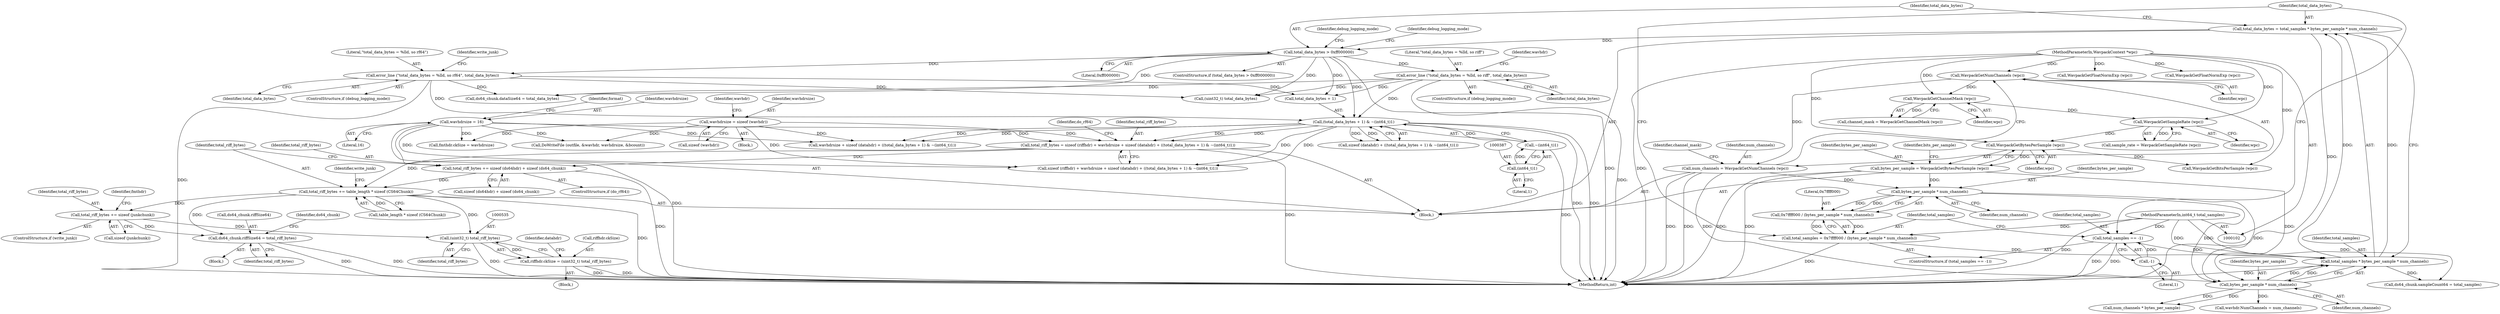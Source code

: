 digraph "0_WavPack_d5bf76b5a88d044a1be1d5656698e3ba737167e5_0@API" {
"1000391" [label="(Call,total_riff_bytes += sizeof (ds64hdr) + sizeof (ds64_chunk))"];
"1000371" [label="(Call,total_riff_bytes = sizeof (riffhdr) + wavhdrsize + sizeof (datahdr) + ((total_data_bytes + 1) & ~(int64_t)1))"];
"1000165" [label="(Call,wavhdrsize = 16)"];
"1000272" [label="(Call,wavhdrsize = sizeof (wavhdr))"];
"1000381" [label="(Call,(total_data_bytes + 1) & ~(int64_t)1)"];
"1000208" [label="(Call,error_line (\"total_data_bytes = %lld, so rf64\", total_data_bytes))"];
"1000202" [label="(Call,total_data_bytes > 0xff000000)"];
"1000194" [label="(Call,total_data_bytes = total_samples * bytes_per_sample * num_channels)"];
"1000196" [label="(Call,total_samples * bytes_per_sample * num_channels)"];
"1000187" [label="(Call,total_samples = 0x7ffff000 / (bytes_per_sample * num_channels))"];
"1000189" [label="(Call,0x7ffff000 / (bytes_per_sample * num_channels))"];
"1000191" [label="(Call,bytes_per_sample * num_channels)"];
"1000147" [label="(Call,bytes_per_sample = WavpackGetBytesPerSample (wpc))"];
"1000149" [label="(Call,WavpackGetBytesPerSample (wpc))"];
"1000144" [label="(Call,WavpackGetSampleRate (wpc))"];
"1000139" [label="(Call,WavpackGetChannelMask (wpc))"];
"1000134" [label="(Call,WavpackGetNumChannels (wpc))"];
"1000104" [label="(MethodParameterIn,WavpackContext *wpc)"];
"1000132" [label="(Call,num_channels = WavpackGetNumChannels (wpc))"];
"1000105" [label="(MethodParameterIn,int64_t total_samples)"];
"1000183" [label="(Call,total_samples == -1)"];
"1000185" [label="(Call,-1)"];
"1000198" [label="(Call,bytes_per_sample * num_channels)"];
"1000220" [label="(Call,error_line (\"total_data_bytes = %lld, so riff\", total_data_bytes))"];
"1000385" [label="(Call,~(int64_t)1)"];
"1000386" [label="(Call,(int64_t)1)"];
"1000398" [label="(Call,total_riff_bytes += table_length * sizeof (CS64Chunk))"];
"1000406" [label="(Call,total_riff_bytes += sizeof (junkchunk))"];
"1000484" [label="(Call,ds64_chunk.riffSize64 = total_riff_bytes)"];
"1000534" [label="(Call,(uint32_t) total_riff_bytes)"];
"1000530" [label="(Call,riffhdr.ckSize = (uint32_t) total_riff_bytes)"];
"1000147" [label="(Call,bytes_per_sample = WavpackGetBytesPerSample (wpc))"];
"1000203" [label="(Identifier,total_data_bytes)"];
"1000246" [label="(Call,num_channels * bytes_per_sample)"];
"1000142" [label="(Call,sample_rate = WavpackGetSampleRate (wpc))"];
"1000412" [label="(Identifier,fmthdr)"];
"1000145" [label="(Identifier,wpc)"];
"1000204" [label="(Literal,0xff000000)"];
"1000192" [label="(Identifier,bytes_per_sample)"];
"1000194" [label="(Call,total_data_bytes = total_samples * bytes_per_sample * num_channels)"];
"1000389" [label="(ControlStructure,if (do_rf64))"];
"1000392" [label="(Identifier,total_riff_bytes)"];
"1000534" [label="(Call,(uint32_t) total_riff_bytes)"];
"1000139" [label="(Call,WavpackGetChannelMask (wpc))"];
"1000390" [label="(Identifier,do_rf64)"];
"1000195" [label="(Identifier,total_data_bytes)"];
"1000224" [label="(Identifier,wavhdr)"];
"1000461" [label="(Block,)"];
"1000529" [label="(Block,)"];
"1000271" [label="(Block,)"];
"1000140" [label="(Identifier,wpc)"];
"1000196" [label="(Call,total_samples * bytes_per_sample * num_channels)"];
"1000183" [label="(Call,total_samples == -1)"];
"1000167" [label="(Literal,16)"];
"1000485" [label="(Call,ds64_chunk.riffSize64)"];
"1000206" [label="(ControlStructure,if (debug_logging_mode))"];
"1000400" [label="(Call,table_length * sizeof (CS64Chunk))"];
"1000207" [label="(Identifier,debug_logging_mode)"];
"1000404" [label="(ControlStructure,if (write_junk))"];
"1000373" [label="(Call,sizeof (riffhdr) + wavhdrsize + sizeof (datahdr) + ((total_data_bytes + 1) & ~(int64_t)1))"];
"1000149" [label="(Call,WavpackGetBytesPerSample (wpc))"];
"1000539" [label="(Identifier,datahdr)"];
"1000382" [label="(Call,total_data_bytes + 1)"];
"1000138" [label="(Identifier,channel_mask)"];
"1000484" [label="(Call,ds64_chunk.riffSize64 = total_riff_bytes)"];
"1000530" [label="(Call,riffhdr.ckSize = (uint32_t) total_riff_bytes)"];
"1000166" [label="(Identifier,wavhdrsize)"];
"1000153" [label="(Identifier,bits_per_sample)"];
"1000221" [label="(Literal,\"total_data_bytes = %lld, so riff\")"];
"1000150" [label="(Identifier,wpc)"];
"1000144" [label="(Call,WavpackGetSampleRate (wpc))"];
"1000135" [label="(Identifier,wpc)"];
"1000199" [label="(Identifier,bytes_per_sample)"];
"1000273" [label="(Identifier,wavhdrsize)"];
"1000488" [label="(Identifier,total_riff_bytes)"];
"1000230" [label="(Call,wavhdr.NumChannels = num_channels)"];
"1000693" [label="(Call,DoWriteFile (outfile, &wavhdr, wavhdrsize, &bcount))"];
"1000725" [label="(MethodReturn,int)"];
"1000220" [label="(Call,error_line (\"total_data_bytes = %lld, so riff\", total_data_bytes))"];
"1000388" [label="(Literal,1)"];
"1000371" [label="(Call,total_riff_bytes = sizeof (riffhdr) + wavhdrsize + sizeof (datahdr) + ((total_data_bytes + 1) & ~(int64_t)1))"];
"1000154" [label="(Call,WavpackGetBitsPerSample (wpc))"];
"1000385" [label="(Call,~(int64_t)1)"];
"1000391" [label="(Call,total_riff_bytes += sizeof (ds64hdr) + sizeof (ds64_chunk))"];
"1000408" [label="(Call,sizeof (junkchunk))"];
"1000174" [label="(Call,WavpackGetFloatNormExp (wpc))"];
"1000372" [label="(Identifier,total_riff_bytes)"];
"1000218" [label="(ControlStructure,if (debug_logging_mode))"];
"1000191" [label="(Call,bytes_per_sample * num_channels)"];
"1000386" [label="(Call,(int64_t)1)"];
"1000210" [label="(Identifier,total_data_bytes)"];
"1000105" [label="(MethodParameterIn,int64_t total_samples)"];
"1000219" [label="(Identifier,debug_logging_mode)"];
"1000399" [label="(Identifier,total_riff_bytes)"];
"1000134" [label="(Call,WavpackGetNumChannels (wpc))"];
"1000202" [label="(Call,total_data_bytes > 0xff000000)"];
"1000137" [label="(Call,channel_mask = WavpackGetChannelMask (wpc))"];
"1000148" [label="(Identifier,bytes_per_sample)"];
"1000222" [label="(Identifier,total_data_bytes)"];
"1000198" [label="(Call,bytes_per_sample * num_channels)"];
"1000160" [label="(Call,WavpackGetFloatNormExp (wpc))"];
"1000398" [label="(Call,total_riff_bytes += table_length * sizeof (CS64Chunk))"];
"1000184" [label="(Identifier,total_samples)"];
"1000165" [label="(Call,wavhdrsize = 16)"];
"1000208" [label="(Call,error_line (\"total_data_bytes = %lld, so rf64\", total_data_bytes))"];
"1000104" [label="(MethodParameterIn,WavpackContext *wpc)"];
"1000381" [label="(Call,(total_data_bytes + 1) & ~(int64_t)1)"];
"1000182" [label="(ControlStructure,if (total_samples == -1))"];
"1000209" [label="(Literal,\"total_data_bytes = %lld, so rf64\")"];
"1000428" [label="(Call,fmthdr.ckSize = wavhdrsize)"];
"1000376" [label="(Call,wavhdrsize + sizeof (datahdr) + ((total_data_bytes + 1) & ~(int64_t)1))"];
"1000494" [label="(Call,ds64_chunk.sampleCount64 = total_samples)"];
"1000378" [label="(Call,sizeof (datahdr) + ((total_data_bytes + 1) & ~(int64_t)1))"];
"1000193" [label="(Identifier,num_channels)"];
"1000186" [label="(Literal,1)"];
"1000405" [label="(Identifier,write_junk)"];
"1000197" [label="(Identifier,total_samples)"];
"1000190" [label="(Literal,0x7ffff000)"];
"1000278" [label="(Identifier,wavhdr)"];
"1000536" [label="(Identifier,total_riff_bytes)"];
"1000133" [label="(Identifier,num_channels)"];
"1000185" [label="(Call,-1)"];
"1000132" [label="(Call,num_channels = WavpackGetNumChannels (wpc))"];
"1000491" [label="(Identifier,ds64_chunk)"];
"1000189" [label="(Call,0x7ffff000 / (bytes_per_sample * num_channels))"];
"1000201" [label="(ControlStructure,if (total_data_bytes > 0xff000000))"];
"1000406" [label="(Call,total_riff_bytes += sizeof (junkchunk))"];
"1000200" [label="(Identifier,num_channels)"];
"1000531" [label="(Call,riffhdr.ckSize)"];
"1000274" [label="(Call,sizeof (wavhdr))"];
"1000541" [label="(Call,(uint32_t) total_data_bytes)"];
"1000212" [label="(Identifier,write_junk)"];
"1000107" [label="(Block,)"];
"1000407" [label="(Identifier,total_riff_bytes)"];
"1000188" [label="(Identifier,total_samples)"];
"1000272" [label="(Call,wavhdrsize = sizeof (wavhdr))"];
"1000393" [label="(Call,sizeof (ds64hdr) + sizeof (ds64_chunk))"];
"1000187" [label="(Call,total_samples = 0x7ffff000 / (bytes_per_sample * num_channels))"];
"1000171" [label="(Identifier,format)"];
"1000489" [label="(Call,ds64_chunk.dataSize64 = total_data_bytes)"];
"1000391" -> "1000389"  [label="AST: "];
"1000391" -> "1000393"  [label="CFG: "];
"1000392" -> "1000391"  [label="AST: "];
"1000393" -> "1000391"  [label="AST: "];
"1000399" -> "1000391"  [label="CFG: "];
"1000391" -> "1000725"  [label="DDG: "];
"1000371" -> "1000391"  [label="DDG: "];
"1000391" -> "1000398"  [label="DDG: "];
"1000371" -> "1000107"  [label="AST: "];
"1000371" -> "1000373"  [label="CFG: "];
"1000372" -> "1000371"  [label="AST: "];
"1000373" -> "1000371"  [label="AST: "];
"1000390" -> "1000371"  [label="CFG: "];
"1000371" -> "1000725"  [label="DDG: "];
"1000165" -> "1000371"  [label="DDG: "];
"1000272" -> "1000371"  [label="DDG: "];
"1000381" -> "1000371"  [label="DDG: "];
"1000381" -> "1000371"  [label="DDG: "];
"1000371" -> "1000398"  [label="DDG: "];
"1000165" -> "1000107"  [label="AST: "];
"1000165" -> "1000167"  [label="CFG: "];
"1000166" -> "1000165"  [label="AST: "];
"1000167" -> "1000165"  [label="AST: "];
"1000171" -> "1000165"  [label="CFG: "];
"1000165" -> "1000725"  [label="DDG: "];
"1000165" -> "1000373"  [label="DDG: "];
"1000165" -> "1000376"  [label="DDG: "];
"1000165" -> "1000428"  [label="DDG: "];
"1000165" -> "1000693"  [label="DDG: "];
"1000272" -> "1000271"  [label="AST: "];
"1000272" -> "1000274"  [label="CFG: "];
"1000273" -> "1000272"  [label="AST: "];
"1000274" -> "1000272"  [label="AST: "];
"1000278" -> "1000272"  [label="CFG: "];
"1000272" -> "1000373"  [label="DDG: "];
"1000272" -> "1000376"  [label="DDG: "];
"1000272" -> "1000428"  [label="DDG: "];
"1000272" -> "1000693"  [label="DDG: "];
"1000381" -> "1000378"  [label="AST: "];
"1000381" -> "1000385"  [label="CFG: "];
"1000382" -> "1000381"  [label="AST: "];
"1000385" -> "1000381"  [label="AST: "];
"1000378" -> "1000381"  [label="CFG: "];
"1000381" -> "1000725"  [label="DDG: "];
"1000381" -> "1000725"  [label="DDG: "];
"1000381" -> "1000373"  [label="DDG: "];
"1000381" -> "1000373"  [label="DDG: "];
"1000381" -> "1000376"  [label="DDG: "];
"1000381" -> "1000376"  [label="DDG: "];
"1000381" -> "1000378"  [label="DDG: "];
"1000381" -> "1000378"  [label="DDG: "];
"1000208" -> "1000381"  [label="DDG: "];
"1000202" -> "1000381"  [label="DDG: "];
"1000220" -> "1000381"  [label="DDG: "];
"1000385" -> "1000381"  [label="DDG: "];
"1000208" -> "1000206"  [label="AST: "];
"1000208" -> "1000210"  [label="CFG: "];
"1000209" -> "1000208"  [label="AST: "];
"1000210" -> "1000208"  [label="AST: "];
"1000212" -> "1000208"  [label="CFG: "];
"1000208" -> "1000725"  [label="DDG: "];
"1000202" -> "1000208"  [label="DDG: "];
"1000208" -> "1000382"  [label="DDG: "];
"1000208" -> "1000489"  [label="DDG: "];
"1000208" -> "1000541"  [label="DDG: "];
"1000202" -> "1000201"  [label="AST: "];
"1000202" -> "1000204"  [label="CFG: "];
"1000203" -> "1000202"  [label="AST: "];
"1000204" -> "1000202"  [label="AST: "];
"1000207" -> "1000202"  [label="CFG: "];
"1000219" -> "1000202"  [label="CFG: "];
"1000202" -> "1000725"  [label="DDG: "];
"1000194" -> "1000202"  [label="DDG: "];
"1000202" -> "1000220"  [label="DDG: "];
"1000202" -> "1000382"  [label="DDG: "];
"1000202" -> "1000489"  [label="DDG: "];
"1000202" -> "1000541"  [label="DDG: "];
"1000194" -> "1000107"  [label="AST: "];
"1000194" -> "1000196"  [label="CFG: "];
"1000195" -> "1000194"  [label="AST: "];
"1000196" -> "1000194"  [label="AST: "];
"1000203" -> "1000194"  [label="CFG: "];
"1000194" -> "1000725"  [label="DDG: "];
"1000196" -> "1000194"  [label="DDG: "];
"1000196" -> "1000194"  [label="DDG: "];
"1000196" -> "1000198"  [label="CFG: "];
"1000197" -> "1000196"  [label="AST: "];
"1000198" -> "1000196"  [label="AST: "];
"1000196" -> "1000725"  [label="DDG: "];
"1000187" -> "1000196"  [label="DDG: "];
"1000183" -> "1000196"  [label="DDG: "];
"1000105" -> "1000196"  [label="DDG: "];
"1000198" -> "1000196"  [label="DDG: "];
"1000198" -> "1000196"  [label="DDG: "];
"1000196" -> "1000494"  [label="DDG: "];
"1000187" -> "1000182"  [label="AST: "];
"1000187" -> "1000189"  [label="CFG: "];
"1000188" -> "1000187"  [label="AST: "];
"1000189" -> "1000187"  [label="AST: "];
"1000195" -> "1000187"  [label="CFG: "];
"1000187" -> "1000725"  [label="DDG: "];
"1000189" -> "1000187"  [label="DDG: "];
"1000189" -> "1000187"  [label="DDG: "];
"1000105" -> "1000187"  [label="DDG: "];
"1000189" -> "1000191"  [label="CFG: "];
"1000190" -> "1000189"  [label="AST: "];
"1000191" -> "1000189"  [label="AST: "];
"1000191" -> "1000189"  [label="DDG: "];
"1000191" -> "1000189"  [label="DDG: "];
"1000191" -> "1000193"  [label="CFG: "];
"1000192" -> "1000191"  [label="AST: "];
"1000193" -> "1000191"  [label="AST: "];
"1000147" -> "1000191"  [label="DDG: "];
"1000132" -> "1000191"  [label="DDG: "];
"1000191" -> "1000198"  [label="DDG: "];
"1000191" -> "1000198"  [label="DDG: "];
"1000147" -> "1000107"  [label="AST: "];
"1000147" -> "1000149"  [label="CFG: "];
"1000148" -> "1000147"  [label="AST: "];
"1000149" -> "1000147"  [label="AST: "];
"1000153" -> "1000147"  [label="CFG: "];
"1000147" -> "1000725"  [label="DDG: "];
"1000147" -> "1000725"  [label="DDG: "];
"1000149" -> "1000147"  [label="DDG: "];
"1000147" -> "1000198"  [label="DDG: "];
"1000149" -> "1000150"  [label="CFG: "];
"1000150" -> "1000149"  [label="AST: "];
"1000144" -> "1000149"  [label="DDG: "];
"1000104" -> "1000149"  [label="DDG: "];
"1000149" -> "1000154"  [label="DDG: "];
"1000144" -> "1000142"  [label="AST: "];
"1000144" -> "1000145"  [label="CFG: "];
"1000145" -> "1000144"  [label="AST: "];
"1000142" -> "1000144"  [label="CFG: "];
"1000144" -> "1000142"  [label="DDG: "];
"1000139" -> "1000144"  [label="DDG: "];
"1000104" -> "1000144"  [label="DDG: "];
"1000139" -> "1000137"  [label="AST: "];
"1000139" -> "1000140"  [label="CFG: "];
"1000140" -> "1000139"  [label="AST: "];
"1000137" -> "1000139"  [label="CFG: "];
"1000139" -> "1000137"  [label="DDG: "];
"1000134" -> "1000139"  [label="DDG: "];
"1000104" -> "1000139"  [label="DDG: "];
"1000134" -> "1000132"  [label="AST: "];
"1000134" -> "1000135"  [label="CFG: "];
"1000135" -> "1000134"  [label="AST: "];
"1000132" -> "1000134"  [label="CFG: "];
"1000134" -> "1000132"  [label="DDG: "];
"1000104" -> "1000134"  [label="DDG: "];
"1000104" -> "1000102"  [label="AST: "];
"1000104" -> "1000725"  [label="DDG: "];
"1000104" -> "1000154"  [label="DDG: "];
"1000104" -> "1000160"  [label="DDG: "];
"1000104" -> "1000174"  [label="DDG: "];
"1000132" -> "1000107"  [label="AST: "];
"1000133" -> "1000132"  [label="AST: "];
"1000138" -> "1000132"  [label="CFG: "];
"1000132" -> "1000725"  [label="DDG: "];
"1000132" -> "1000725"  [label="DDG: "];
"1000132" -> "1000198"  [label="DDG: "];
"1000105" -> "1000102"  [label="AST: "];
"1000105" -> "1000725"  [label="DDG: "];
"1000105" -> "1000183"  [label="DDG: "];
"1000105" -> "1000494"  [label="DDG: "];
"1000183" -> "1000182"  [label="AST: "];
"1000183" -> "1000185"  [label="CFG: "];
"1000184" -> "1000183"  [label="AST: "];
"1000185" -> "1000183"  [label="AST: "];
"1000188" -> "1000183"  [label="CFG: "];
"1000195" -> "1000183"  [label="CFG: "];
"1000183" -> "1000725"  [label="DDG: "];
"1000183" -> "1000725"  [label="DDG: "];
"1000185" -> "1000183"  [label="DDG: "];
"1000185" -> "1000186"  [label="CFG: "];
"1000186" -> "1000185"  [label="AST: "];
"1000198" -> "1000200"  [label="CFG: "];
"1000199" -> "1000198"  [label="AST: "];
"1000200" -> "1000198"  [label="AST: "];
"1000198" -> "1000230"  [label="DDG: "];
"1000198" -> "1000246"  [label="DDG: "];
"1000198" -> "1000246"  [label="DDG: "];
"1000220" -> "1000218"  [label="AST: "];
"1000220" -> "1000222"  [label="CFG: "];
"1000221" -> "1000220"  [label="AST: "];
"1000222" -> "1000220"  [label="AST: "];
"1000224" -> "1000220"  [label="CFG: "];
"1000220" -> "1000725"  [label="DDG: "];
"1000220" -> "1000382"  [label="DDG: "];
"1000220" -> "1000489"  [label="DDG: "];
"1000220" -> "1000541"  [label="DDG: "];
"1000385" -> "1000386"  [label="CFG: "];
"1000386" -> "1000385"  [label="AST: "];
"1000385" -> "1000725"  [label="DDG: "];
"1000386" -> "1000385"  [label="DDG: "];
"1000386" -> "1000388"  [label="CFG: "];
"1000387" -> "1000386"  [label="AST: "];
"1000388" -> "1000386"  [label="AST: "];
"1000398" -> "1000107"  [label="AST: "];
"1000398" -> "1000400"  [label="CFG: "];
"1000399" -> "1000398"  [label="AST: "];
"1000400" -> "1000398"  [label="AST: "];
"1000405" -> "1000398"  [label="CFG: "];
"1000398" -> "1000725"  [label="DDG: "];
"1000400" -> "1000398"  [label="DDG: "];
"1000398" -> "1000406"  [label="DDG: "];
"1000398" -> "1000484"  [label="DDG: "];
"1000398" -> "1000534"  [label="DDG: "];
"1000406" -> "1000404"  [label="AST: "];
"1000406" -> "1000408"  [label="CFG: "];
"1000407" -> "1000406"  [label="AST: "];
"1000408" -> "1000406"  [label="AST: "];
"1000412" -> "1000406"  [label="CFG: "];
"1000406" -> "1000484"  [label="DDG: "];
"1000406" -> "1000534"  [label="DDG: "];
"1000484" -> "1000461"  [label="AST: "];
"1000484" -> "1000488"  [label="CFG: "];
"1000485" -> "1000484"  [label="AST: "];
"1000488" -> "1000484"  [label="AST: "];
"1000491" -> "1000484"  [label="CFG: "];
"1000484" -> "1000725"  [label="DDG: "];
"1000484" -> "1000725"  [label="DDG: "];
"1000534" -> "1000530"  [label="AST: "];
"1000534" -> "1000536"  [label="CFG: "];
"1000535" -> "1000534"  [label="AST: "];
"1000536" -> "1000534"  [label="AST: "];
"1000530" -> "1000534"  [label="CFG: "];
"1000534" -> "1000725"  [label="DDG: "];
"1000534" -> "1000530"  [label="DDG: "];
"1000530" -> "1000529"  [label="AST: "];
"1000531" -> "1000530"  [label="AST: "];
"1000539" -> "1000530"  [label="CFG: "];
"1000530" -> "1000725"  [label="DDG: "];
"1000530" -> "1000725"  [label="DDG: "];
}
